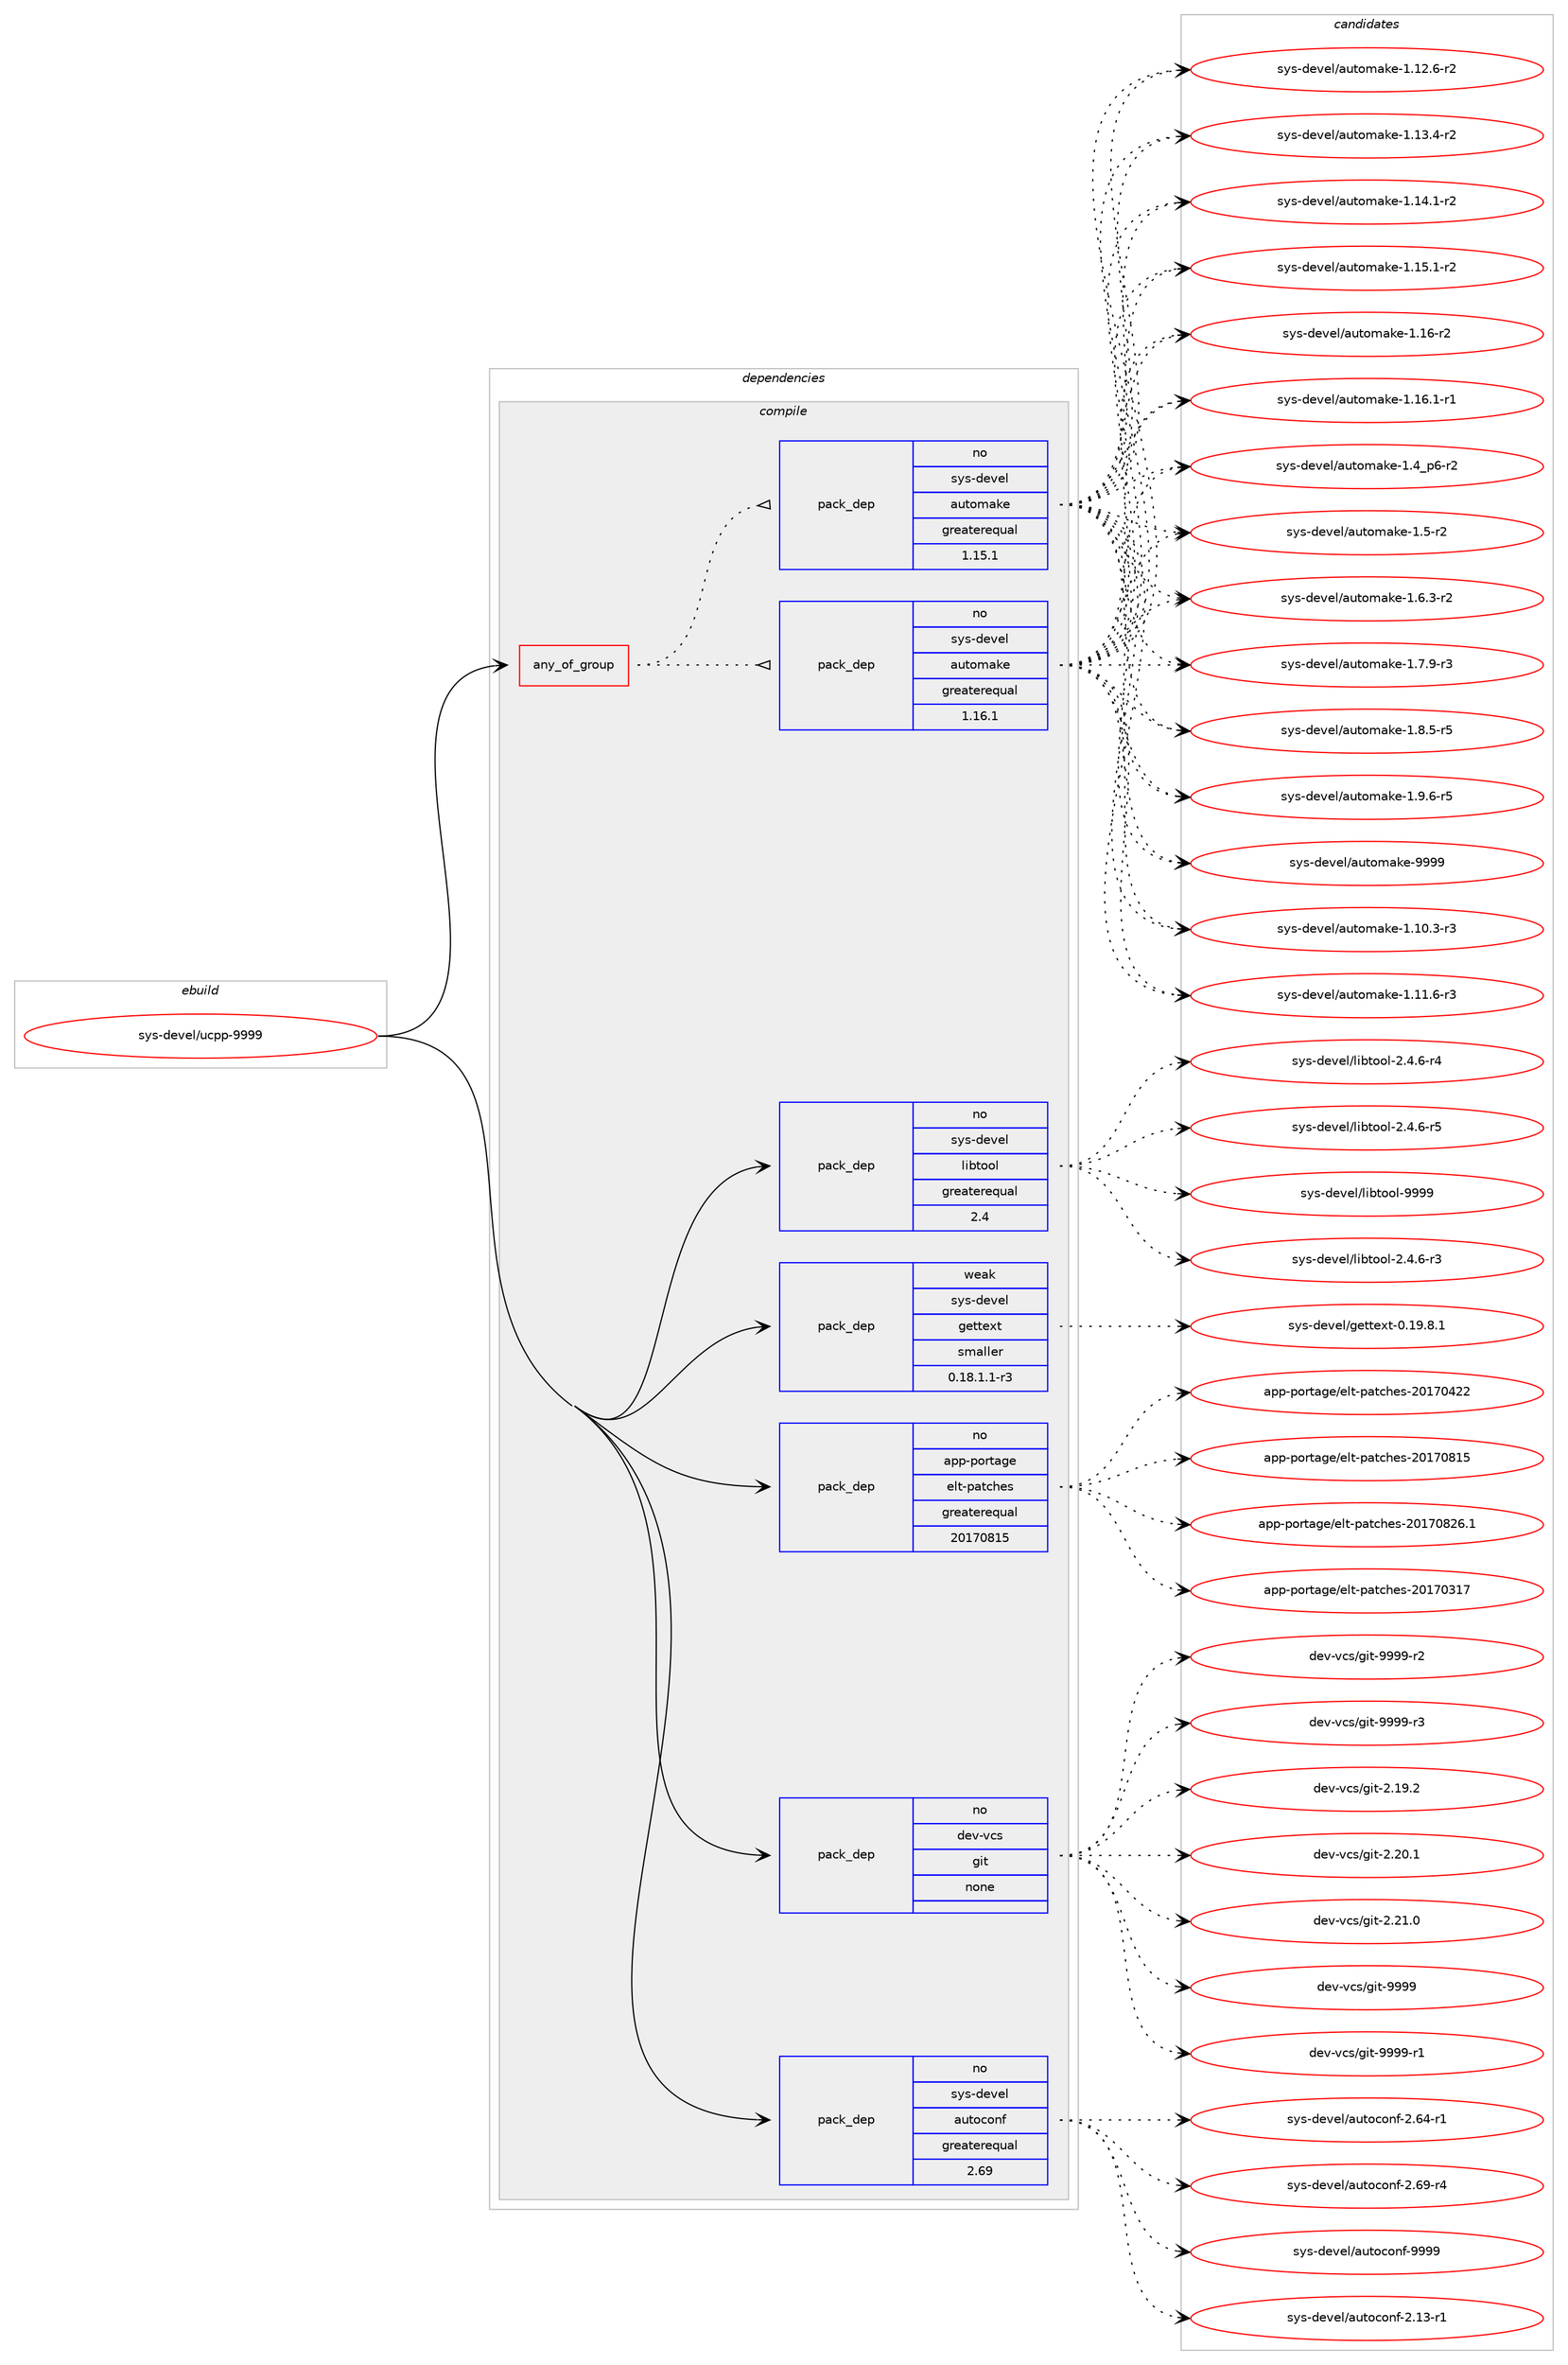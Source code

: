 digraph prolog {

# *************
# Graph options
# *************

newrank=true;
concentrate=true;
compound=true;
graph [rankdir=LR,fontname=Helvetica,fontsize=10,ranksep=1.5];#, ranksep=2.5, nodesep=0.2];
edge  [arrowhead=vee];
node  [fontname=Helvetica,fontsize=10];

# **********
# The ebuild
# **********

subgraph cluster_leftcol {
color=gray;
rank=same;
label=<<i>ebuild</i>>;
id [label="sys-devel/ucpp-9999", color=red, width=4, href="../sys-devel/ucpp-9999.svg"];
}

# ****************
# The dependencies
# ****************

subgraph cluster_midcol {
color=gray;
label=<<i>dependencies</i>>;
subgraph cluster_compile {
fillcolor="#eeeeee";
style=filled;
label=<<i>compile</i>>;
subgraph any27484 {
dependency1730130 [label=<<TABLE BORDER="0" CELLBORDER="1" CELLSPACING="0" CELLPADDING="4"><TR><TD CELLPADDING="10">any_of_group</TD></TR></TABLE>>, shape=none, color=red];subgraph pack1241553 {
dependency1730131 [label=<<TABLE BORDER="0" CELLBORDER="1" CELLSPACING="0" CELLPADDING="4" WIDTH="220"><TR><TD ROWSPAN="6" CELLPADDING="30">pack_dep</TD></TR><TR><TD WIDTH="110">no</TD></TR><TR><TD>sys-devel</TD></TR><TR><TD>automake</TD></TR><TR><TD>greaterequal</TD></TR><TR><TD>1.16.1</TD></TR></TABLE>>, shape=none, color=blue];
}
dependency1730130:e -> dependency1730131:w [weight=20,style="dotted",arrowhead="oinv"];
subgraph pack1241554 {
dependency1730132 [label=<<TABLE BORDER="0" CELLBORDER="1" CELLSPACING="0" CELLPADDING="4" WIDTH="220"><TR><TD ROWSPAN="6" CELLPADDING="30">pack_dep</TD></TR><TR><TD WIDTH="110">no</TD></TR><TR><TD>sys-devel</TD></TR><TR><TD>automake</TD></TR><TR><TD>greaterequal</TD></TR><TR><TD>1.15.1</TD></TR></TABLE>>, shape=none, color=blue];
}
dependency1730130:e -> dependency1730132:w [weight=20,style="dotted",arrowhead="oinv"];
}
id:e -> dependency1730130:w [weight=20,style="solid",arrowhead="vee"];
subgraph pack1241555 {
dependency1730133 [label=<<TABLE BORDER="0" CELLBORDER="1" CELLSPACING="0" CELLPADDING="4" WIDTH="220"><TR><TD ROWSPAN="6" CELLPADDING="30">pack_dep</TD></TR><TR><TD WIDTH="110">no</TD></TR><TR><TD>app-portage</TD></TR><TR><TD>elt-patches</TD></TR><TR><TD>greaterequal</TD></TR><TR><TD>20170815</TD></TR></TABLE>>, shape=none, color=blue];
}
id:e -> dependency1730133:w [weight=20,style="solid",arrowhead="vee"];
subgraph pack1241556 {
dependency1730134 [label=<<TABLE BORDER="0" CELLBORDER="1" CELLSPACING="0" CELLPADDING="4" WIDTH="220"><TR><TD ROWSPAN="6" CELLPADDING="30">pack_dep</TD></TR><TR><TD WIDTH="110">no</TD></TR><TR><TD>dev-vcs</TD></TR><TR><TD>git</TD></TR><TR><TD>none</TD></TR><TR><TD></TD></TR></TABLE>>, shape=none, color=blue];
}
id:e -> dependency1730134:w [weight=20,style="solid",arrowhead="vee"];
subgraph pack1241557 {
dependency1730135 [label=<<TABLE BORDER="0" CELLBORDER="1" CELLSPACING="0" CELLPADDING="4" WIDTH="220"><TR><TD ROWSPAN="6" CELLPADDING="30">pack_dep</TD></TR><TR><TD WIDTH="110">no</TD></TR><TR><TD>sys-devel</TD></TR><TR><TD>autoconf</TD></TR><TR><TD>greaterequal</TD></TR><TR><TD>2.69</TD></TR></TABLE>>, shape=none, color=blue];
}
id:e -> dependency1730135:w [weight=20,style="solid",arrowhead="vee"];
subgraph pack1241558 {
dependency1730136 [label=<<TABLE BORDER="0" CELLBORDER="1" CELLSPACING="0" CELLPADDING="4" WIDTH="220"><TR><TD ROWSPAN="6" CELLPADDING="30">pack_dep</TD></TR><TR><TD WIDTH="110">no</TD></TR><TR><TD>sys-devel</TD></TR><TR><TD>libtool</TD></TR><TR><TD>greaterequal</TD></TR><TR><TD>2.4</TD></TR></TABLE>>, shape=none, color=blue];
}
id:e -> dependency1730136:w [weight=20,style="solid",arrowhead="vee"];
subgraph pack1241559 {
dependency1730137 [label=<<TABLE BORDER="0" CELLBORDER="1" CELLSPACING="0" CELLPADDING="4" WIDTH="220"><TR><TD ROWSPAN="6" CELLPADDING="30">pack_dep</TD></TR><TR><TD WIDTH="110">weak</TD></TR><TR><TD>sys-devel</TD></TR><TR><TD>gettext</TD></TR><TR><TD>smaller</TD></TR><TR><TD>0.18.1.1-r3</TD></TR></TABLE>>, shape=none, color=blue];
}
id:e -> dependency1730137:w [weight=20,style="solid",arrowhead="vee"];
}
subgraph cluster_compileandrun {
fillcolor="#eeeeee";
style=filled;
label=<<i>compile and run</i>>;
}
subgraph cluster_run {
fillcolor="#eeeeee";
style=filled;
label=<<i>run</i>>;
}
}

# **************
# The candidates
# **************

subgraph cluster_choices {
rank=same;
color=gray;
label=<<i>candidates</i>>;

subgraph choice1241553 {
color=black;
nodesep=1;
choice11512111545100101118101108479711711611110997107101454946494846514511451 [label="sys-devel/automake-1.10.3-r3", color=red, width=4,href="../sys-devel/automake-1.10.3-r3.svg"];
choice11512111545100101118101108479711711611110997107101454946494946544511451 [label="sys-devel/automake-1.11.6-r3", color=red, width=4,href="../sys-devel/automake-1.11.6-r3.svg"];
choice11512111545100101118101108479711711611110997107101454946495046544511450 [label="sys-devel/automake-1.12.6-r2", color=red, width=4,href="../sys-devel/automake-1.12.6-r2.svg"];
choice11512111545100101118101108479711711611110997107101454946495146524511450 [label="sys-devel/automake-1.13.4-r2", color=red, width=4,href="../sys-devel/automake-1.13.4-r2.svg"];
choice11512111545100101118101108479711711611110997107101454946495246494511450 [label="sys-devel/automake-1.14.1-r2", color=red, width=4,href="../sys-devel/automake-1.14.1-r2.svg"];
choice11512111545100101118101108479711711611110997107101454946495346494511450 [label="sys-devel/automake-1.15.1-r2", color=red, width=4,href="../sys-devel/automake-1.15.1-r2.svg"];
choice1151211154510010111810110847971171161111099710710145494649544511450 [label="sys-devel/automake-1.16-r2", color=red, width=4,href="../sys-devel/automake-1.16-r2.svg"];
choice11512111545100101118101108479711711611110997107101454946495446494511449 [label="sys-devel/automake-1.16.1-r1", color=red, width=4,href="../sys-devel/automake-1.16.1-r1.svg"];
choice115121115451001011181011084797117116111109971071014549465295112544511450 [label="sys-devel/automake-1.4_p6-r2", color=red, width=4,href="../sys-devel/automake-1.4_p6-r2.svg"];
choice11512111545100101118101108479711711611110997107101454946534511450 [label="sys-devel/automake-1.5-r2", color=red, width=4,href="../sys-devel/automake-1.5-r2.svg"];
choice115121115451001011181011084797117116111109971071014549465446514511450 [label="sys-devel/automake-1.6.3-r2", color=red, width=4,href="../sys-devel/automake-1.6.3-r2.svg"];
choice115121115451001011181011084797117116111109971071014549465546574511451 [label="sys-devel/automake-1.7.9-r3", color=red, width=4,href="../sys-devel/automake-1.7.9-r3.svg"];
choice115121115451001011181011084797117116111109971071014549465646534511453 [label="sys-devel/automake-1.8.5-r5", color=red, width=4,href="../sys-devel/automake-1.8.5-r5.svg"];
choice115121115451001011181011084797117116111109971071014549465746544511453 [label="sys-devel/automake-1.9.6-r5", color=red, width=4,href="../sys-devel/automake-1.9.6-r5.svg"];
choice115121115451001011181011084797117116111109971071014557575757 [label="sys-devel/automake-9999", color=red, width=4,href="../sys-devel/automake-9999.svg"];
dependency1730131:e -> choice11512111545100101118101108479711711611110997107101454946494846514511451:w [style=dotted,weight="100"];
dependency1730131:e -> choice11512111545100101118101108479711711611110997107101454946494946544511451:w [style=dotted,weight="100"];
dependency1730131:e -> choice11512111545100101118101108479711711611110997107101454946495046544511450:w [style=dotted,weight="100"];
dependency1730131:e -> choice11512111545100101118101108479711711611110997107101454946495146524511450:w [style=dotted,weight="100"];
dependency1730131:e -> choice11512111545100101118101108479711711611110997107101454946495246494511450:w [style=dotted,weight="100"];
dependency1730131:e -> choice11512111545100101118101108479711711611110997107101454946495346494511450:w [style=dotted,weight="100"];
dependency1730131:e -> choice1151211154510010111810110847971171161111099710710145494649544511450:w [style=dotted,weight="100"];
dependency1730131:e -> choice11512111545100101118101108479711711611110997107101454946495446494511449:w [style=dotted,weight="100"];
dependency1730131:e -> choice115121115451001011181011084797117116111109971071014549465295112544511450:w [style=dotted,weight="100"];
dependency1730131:e -> choice11512111545100101118101108479711711611110997107101454946534511450:w [style=dotted,weight="100"];
dependency1730131:e -> choice115121115451001011181011084797117116111109971071014549465446514511450:w [style=dotted,weight="100"];
dependency1730131:e -> choice115121115451001011181011084797117116111109971071014549465546574511451:w [style=dotted,weight="100"];
dependency1730131:e -> choice115121115451001011181011084797117116111109971071014549465646534511453:w [style=dotted,weight="100"];
dependency1730131:e -> choice115121115451001011181011084797117116111109971071014549465746544511453:w [style=dotted,weight="100"];
dependency1730131:e -> choice115121115451001011181011084797117116111109971071014557575757:w [style=dotted,weight="100"];
}
subgraph choice1241554 {
color=black;
nodesep=1;
choice11512111545100101118101108479711711611110997107101454946494846514511451 [label="sys-devel/automake-1.10.3-r3", color=red, width=4,href="../sys-devel/automake-1.10.3-r3.svg"];
choice11512111545100101118101108479711711611110997107101454946494946544511451 [label="sys-devel/automake-1.11.6-r3", color=red, width=4,href="../sys-devel/automake-1.11.6-r3.svg"];
choice11512111545100101118101108479711711611110997107101454946495046544511450 [label="sys-devel/automake-1.12.6-r2", color=red, width=4,href="../sys-devel/automake-1.12.6-r2.svg"];
choice11512111545100101118101108479711711611110997107101454946495146524511450 [label="sys-devel/automake-1.13.4-r2", color=red, width=4,href="../sys-devel/automake-1.13.4-r2.svg"];
choice11512111545100101118101108479711711611110997107101454946495246494511450 [label="sys-devel/automake-1.14.1-r2", color=red, width=4,href="../sys-devel/automake-1.14.1-r2.svg"];
choice11512111545100101118101108479711711611110997107101454946495346494511450 [label="sys-devel/automake-1.15.1-r2", color=red, width=4,href="../sys-devel/automake-1.15.1-r2.svg"];
choice1151211154510010111810110847971171161111099710710145494649544511450 [label="sys-devel/automake-1.16-r2", color=red, width=4,href="../sys-devel/automake-1.16-r2.svg"];
choice11512111545100101118101108479711711611110997107101454946495446494511449 [label="sys-devel/automake-1.16.1-r1", color=red, width=4,href="../sys-devel/automake-1.16.1-r1.svg"];
choice115121115451001011181011084797117116111109971071014549465295112544511450 [label="sys-devel/automake-1.4_p6-r2", color=red, width=4,href="../sys-devel/automake-1.4_p6-r2.svg"];
choice11512111545100101118101108479711711611110997107101454946534511450 [label="sys-devel/automake-1.5-r2", color=red, width=4,href="../sys-devel/automake-1.5-r2.svg"];
choice115121115451001011181011084797117116111109971071014549465446514511450 [label="sys-devel/automake-1.6.3-r2", color=red, width=4,href="../sys-devel/automake-1.6.3-r2.svg"];
choice115121115451001011181011084797117116111109971071014549465546574511451 [label="sys-devel/automake-1.7.9-r3", color=red, width=4,href="../sys-devel/automake-1.7.9-r3.svg"];
choice115121115451001011181011084797117116111109971071014549465646534511453 [label="sys-devel/automake-1.8.5-r5", color=red, width=4,href="../sys-devel/automake-1.8.5-r5.svg"];
choice115121115451001011181011084797117116111109971071014549465746544511453 [label="sys-devel/automake-1.9.6-r5", color=red, width=4,href="../sys-devel/automake-1.9.6-r5.svg"];
choice115121115451001011181011084797117116111109971071014557575757 [label="sys-devel/automake-9999", color=red, width=4,href="../sys-devel/automake-9999.svg"];
dependency1730132:e -> choice11512111545100101118101108479711711611110997107101454946494846514511451:w [style=dotted,weight="100"];
dependency1730132:e -> choice11512111545100101118101108479711711611110997107101454946494946544511451:w [style=dotted,weight="100"];
dependency1730132:e -> choice11512111545100101118101108479711711611110997107101454946495046544511450:w [style=dotted,weight="100"];
dependency1730132:e -> choice11512111545100101118101108479711711611110997107101454946495146524511450:w [style=dotted,weight="100"];
dependency1730132:e -> choice11512111545100101118101108479711711611110997107101454946495246494511450:w [style=dotted,weight="100"];
dependency1730132:e -> choice11512111545100101118101108479711711611110997107101454946495346494511450:w [style=dotted,weight="100"];
dependency1730132:e -> choice1151211154510010111810110847971171161111099710710145494649544511450:w [style=dotted,weight="100"];
dependency1730132:e -> choice11512111545100101118101108479711711611110997107101454946495446494511449:w [style=dotted,weight="100"];
dependency1730132:e -> choice115121115451001011181011084797117116111109971071014549465295112544511450:w [style=dotted,weight="100"];
dependency1730132:e -> choice11512111545100101118101108479711711611110997107101454946534511450:w [style=dotted,weight="100"];
dependency1730132:e -> choice115121115451001011181011084797117116111109971071014549465446514511450:w [style=dotted,weight="100"];
dependency1730132:e -> choice115121115451001011181011084797117116111109971071014549465546574511451:w [style=dotted,weight="100"];
dependency1730132:e -> choice115121115451001011181011084797117116111109971071014549465646534511453:w [style=dotted,weight="100"];
dependency1730132:e -> choice115121115451001011181011084797117116111109971071014549465746544511453:w [style=dotted,weight="100"];
dependency1730132:e -> choice115121115451001011181011084797117116111109971071014557575757:w [style=dotted,weight="100"];
}
subgraph choice1241555 {
color=black;
nodesep=1;
choice97112112451121111141169710310147101108116451129711699104101115455048495548514955 [label="app-portage/elt-patches-20170317", color=red, width=4,href="../app-portage/elt-patches-20170317.svg"];
choice97112112451121111141169710310147101108116451129711699104101115455048495548525050 [label="app-portage/elt-patches-20170422", color=red, width=4,href="../app-portage/elt-patches-20170422.svg"];
choice97112112451121111141169710310147101108116451129711699104101115455048495548564953 [label="app-portage/elt-patches-20170815", color=red, width=4,href="../app-portage/elt-patches-20170815.svg"];
choice971121124511211111411697103101471011081164511297116991041011154550484955485650544649 [label="app-portage/elt-patches-20170826.1", color=red, width=4,href="../app-portage/elt-patches-20170826.1.svg"];
dependency1730133:e -> choice97112112451121111141169710310147101108116451129711699104101115455048495548514955:w [style=dotted,weight="100"];
dependency1730133:e -> choice97112112451121111141169710310147101108116451129711699104101115455048495548525050:w [style=dotted,weight="100"];
dependency1730133:e -> choice97112112451121111141169710310147101108116451129711699104101115455048495548564953:w [style=dotted,weight="100"];
dependency1730133:e -> choice971121124511211111411697103101471011081164511297116991041011154550484955485650544649:w [style=dotted,weight="100"];
}
subgraph choice1241556 {
color=black;
nodesep=1;
choice10010111845118991154710310511645504649574650 [label="dev-vcs/git-2.19.2", color=red, width=4,href="../dev-vcs/git-2.19.2.svg"];
choice10010111845118991154710310511645504650484649 [label="dev-vcs/git-2.20.1", color=red, width=4,href="../dev-vcs/git-2.20.1.svg"];
choice10010111845118991154710310511645504650494648 [label="dev-vcs/git-2.21.0", color=red, width=4,href="../dev-vcs/git-2.21.0.svg"];
choice1001011184511899115471031051164557575757 [label="dev-vcs/git-9999", color=red, width=4,href="../dev-vcs/git-9999.svg"];
choice10010111845118991154710310511645575757574511449 [label="dev-vcs/git-9999-r1", color=red, width=4,href="../dev-vcs/git-9999-r1.svg"];
choice10010111845118991154710310511645575757574511450 [label="dev-vcs/git-9999-r2", color=red, width=4,href="../dev-vcs/git-9999-r2.svg"];
choice10010111845118991154710310511645575757574511451 [label="dev-vcs/git-9999-r3", color=red, width=4,href="../dev-vcs/git-9999-r3.svg"];
dependency1730134:e -> choice10010111845118991154710310511645504649574650:w [style=dotted,weight="100"];
dependency1730134:e -> choice10010111845118991154710310511645504650484649:w [style=dotted,weight="100"];
dependency1730134:e -> choice10010111845118991154710310511645504650494648:w [style=dotted,weight="100"];
dependency1730134:e -> choice1001011184511899115471031051164557575757:w [style=dotted,weight="100"];
dependency1730134:e -> choice10010111845118991154710310511645575757574511449:w [style=dotted,weight="100"];
dependency1730134:e -> choice10010111845118991154710310511645575757574511450:w [style=dotted,weight="100"];
dependency1730134:e -> choice10010111845118991154710310511645575757574511451:w [style=dotted,weight="100"];
}
subgraph choice1241557 {
color=black;
nodesep=1;
choice1151211154510010111810110847971171161119911111010245504649514511449 [label="sys-devel/autoconf-2.13-r1", color=red, width=4,href="../sys-devel/autoconf-2.13-r1.svg"];
choice1151211154510010111810110847971171161119911111010245504654524511449 [label="sys-devel/autoconf-2.64-r1", color=red, width=4,href="../sys-devel/autoconf-2.64-r1.svg"];
choice1151211154510010111810110847971171161119911111010245504654574511452 [label="sys-devel/autoconf-2.69-r4", color=red, width=4,href="../sys-devel/autoconf-2.69-r4.svg"];
choice115121115451001011181011084797117116111991111101024557575757 [label="sys-devel/autoconf-9999", color=red, width=4,href="../sys-devel/autoconf-9999.svg"];
dependency1730135:e -> choice1151211154510010111810110847971171161119911111010245504649514511449:w [style=dotted,weight="100"];
dependency1730135:e -> choice1151211154510010111810110847971171161119911111010245504654524511449:w [style=dotted,weight="100"];
dependency1730135:e -> choice1151211154510010111810110847971171161119911111010245504654574511452:w [style=dotted,weight="100"];
dependency1730135:e -> choice115121115451001011181011084797117116111991111101024557575757:w [style=dotted,weight="100"];
}
subgraph choice1241558 {
color=black;
nodesep=1;
choice1151211154510010111810110847108105981161111111084550465246544511451 [label="sys-devel/libtool-2.4.6-r3", color=red, width=4,href="../sys-devel/libtool-2.4.6-r3.svg"];
choice1151211154510010111810110847108105981161111111084550465246544511452 [label="sys-devel/libtool-2.4.6-r4", color=red, width=4,href="../sys-devel/libtool-2.4.6-r4.svg"];
choice1151211154510010111810110847108105981161111111084550465246544511453 [label="sys-devel/libtool-2.4.6-r5", color=red, width=4,href="../sys-devel/libtool-2.4.6-r5.svg"];
choice1151211154510010111810110847108105981161111111084557575757 [label="sys-devel/libtool-9999", color=red, width=4,href="../sys-devel/libtool-9999.svg"];
dependency1730136:e -> choice1151211154510010111810110847108105981161111111084550465246544511451:w [style=dotted,weight="100"];
dependency1730136:e -> choice1151211154510010111810110847108105981161111111084550465246544511452:w [style=dotted,weight="100"];
dependency1730136:e -> choice1151211154510010111810110847108105981161111111084550465246544511453:w [style=dotted,weight="100"];
dependency1730136:e -> choice1151211154510010111810110847108105981161111111084557575757:w [style=dotted,weight="100"];
}
subgraph choice1241559 {
color=black;
nodesep=1;
choice1151211154510010111810110847103101116116101120116454846495746564649 [label="sys-devel/gettext-0.19.8.1", color=red, width=4,href="../sys-devel/gettext-0.19.8.1.svg"];
dependency1730137:e -> choice1151211154510010111810110847103101116116101120116454846495746564649:w [style=dotted,weight="100"];
}
}

}
